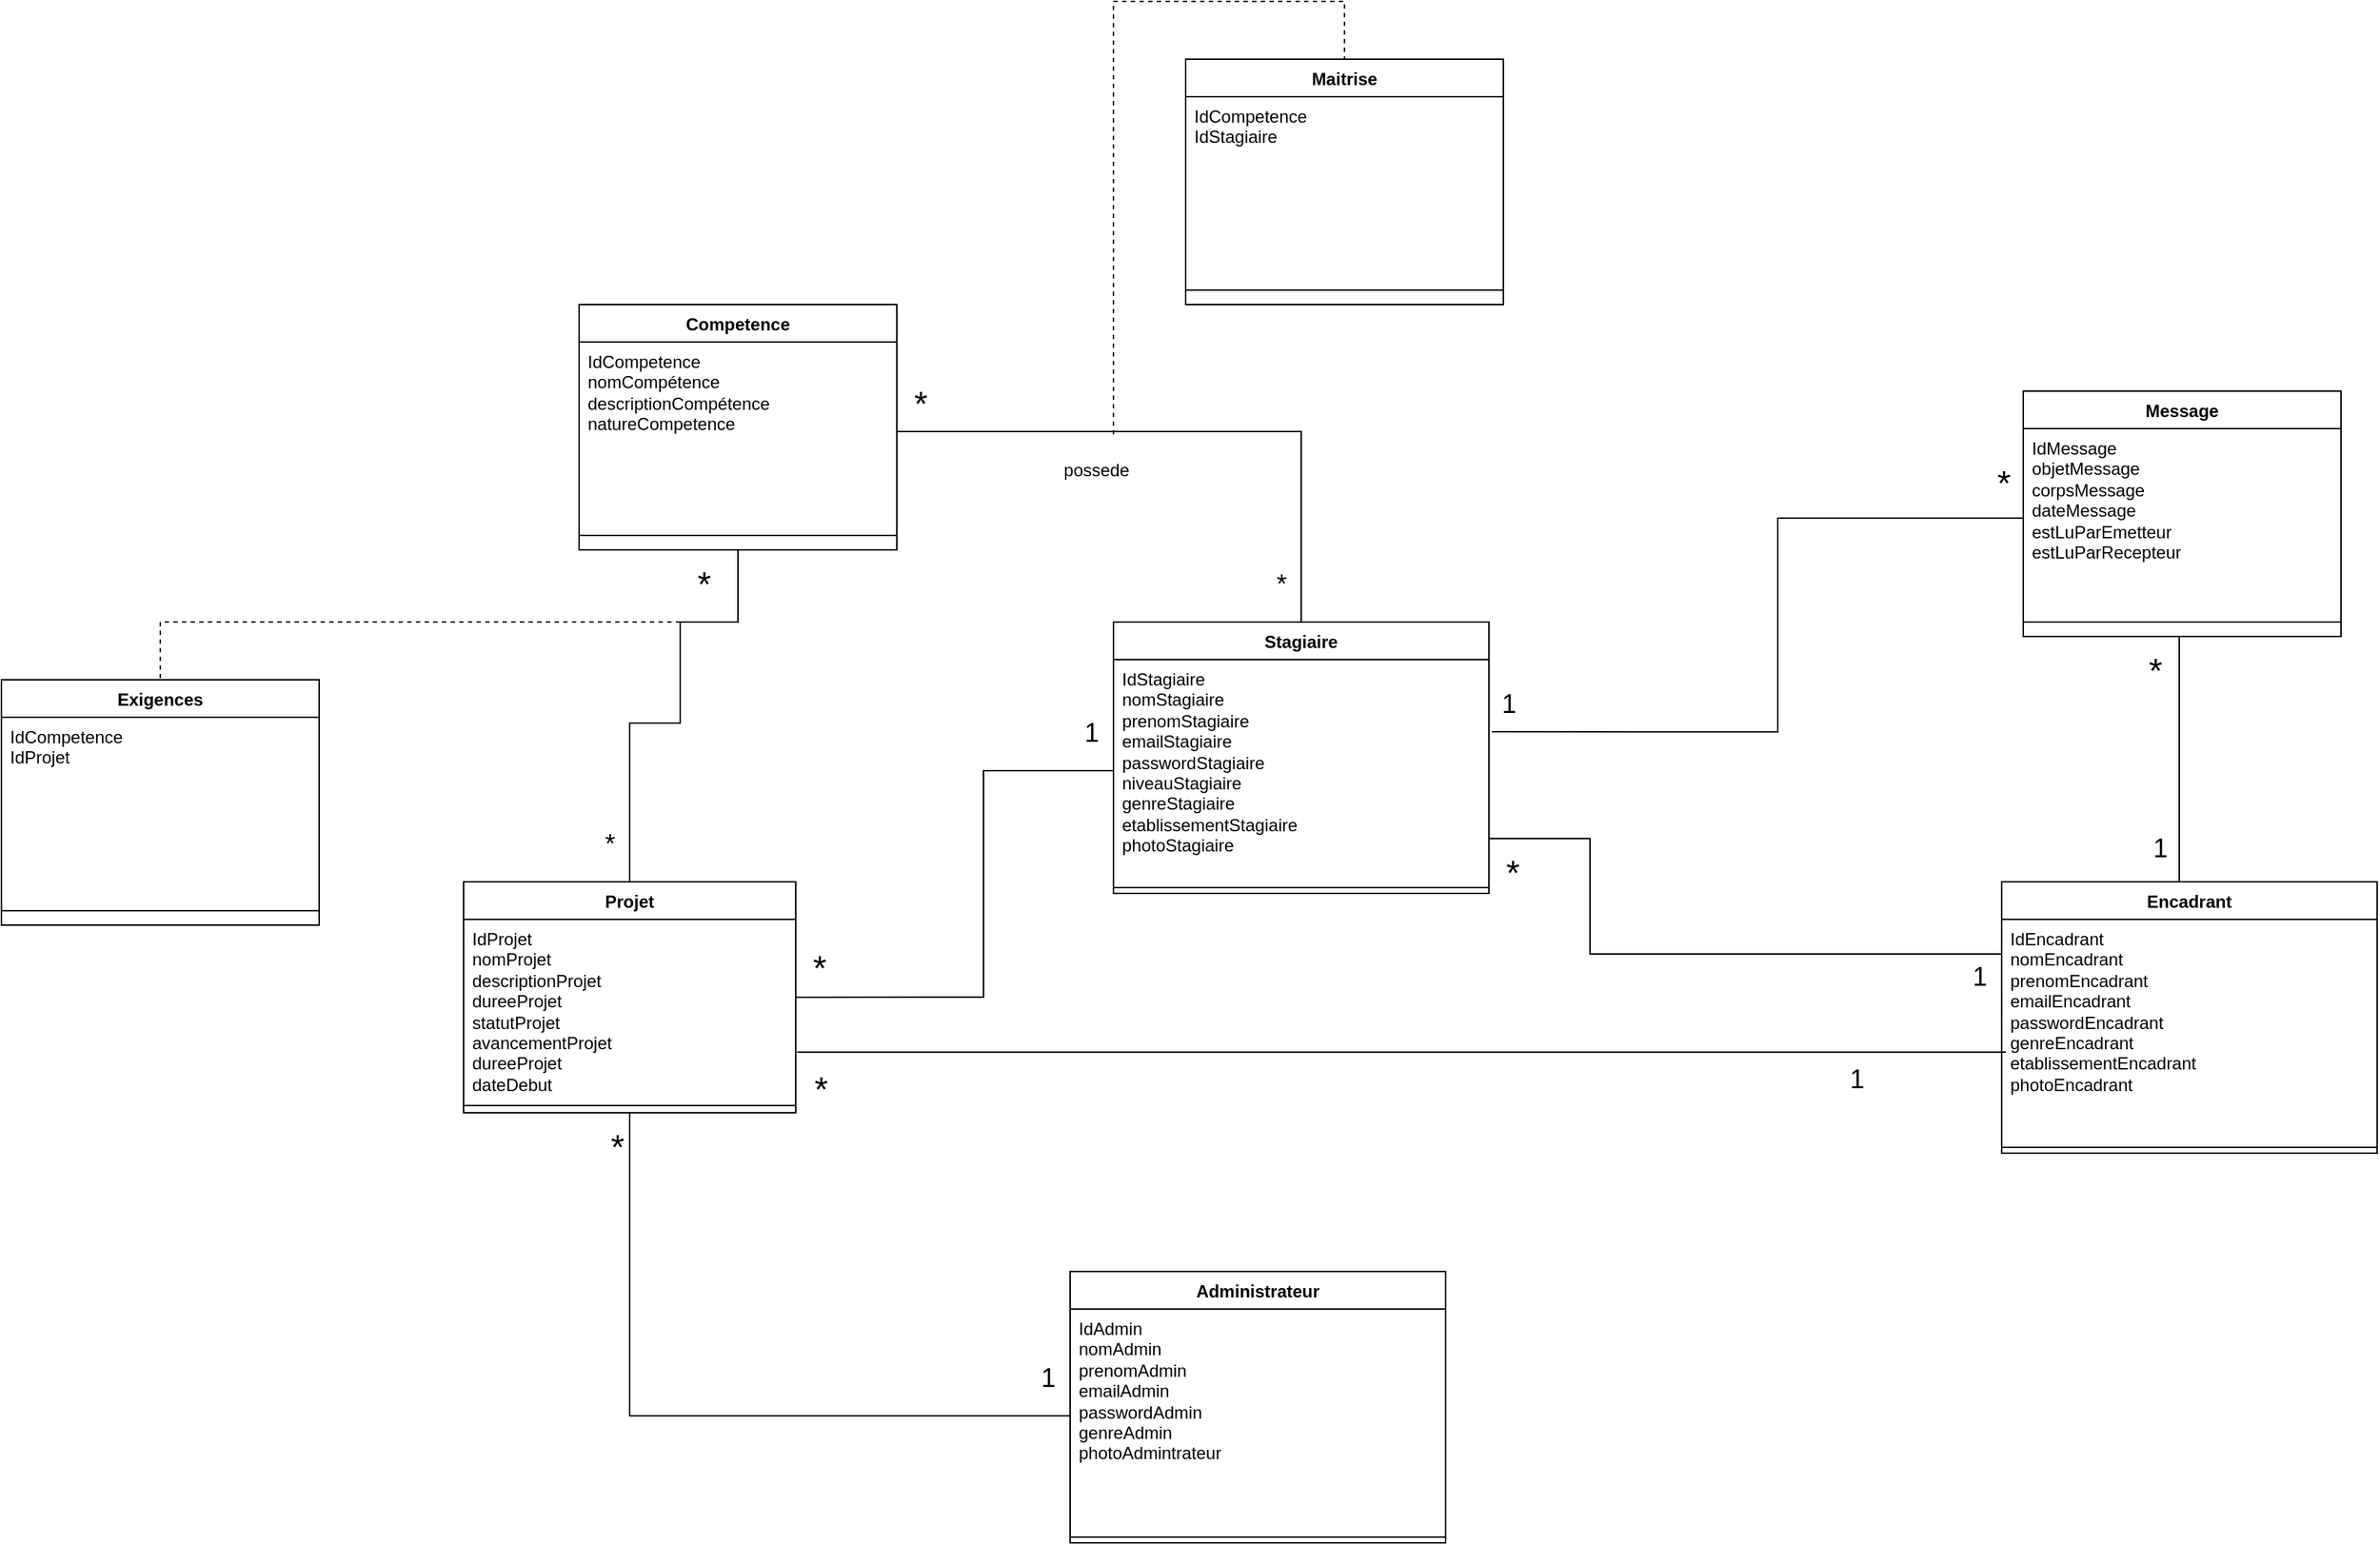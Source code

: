 <mxfile version="24.2.5" type="device">
  <diagram name="Page-1" id="nxwJs_rfq0aCapg2ysL9">
    <mxGraphModel dx="2670" dy="2068" grid="1" gridSize="10" guides="1" tooltips="1" connect="1" arrows="1" fold="1" page="1" pageScale="1" pageWidth="827" pageHeight="1169" math="0" shadow="0">
      <root>
        <mxCell id="0" />
        <mxCell id="1" parent="0" />
        <mxCell id="gajzyXbUtayVEoakoXY_-1" value="Stagiaire" style="swimlane;fontStyle=1;align=center;verticalAlign=top;childLayout=stackLayout;horizontal=1;startSize=26;horizontalStack=0;resizeParent=1;resizeParentMax=0;resizeLast=0;collapsible=1;marginBottom=0;whiteSpace=wrap;html=1;" parent="1" vertex="1">
          <mxGeometry x="40" y="-120" width="260" height="188" as="geometry" />
        </mxCell>
        <mxCell id="gajzyXbUtayVEoakoXY_-2" value="IdStagiaire&lt;br&gt;nomStagiaire&lt;br&gt;prenomStagiaire&lt;br&gt;emailStagiaire&lt;br&gt;passwordStagiaire&lt;br&gt;niveauStagiaire&lt;br&gt;genreStagiaire&lt;br&gt;etablissementStagiaire&lt;br&gt;photoStagiaire&lt;br&gt;&lt;div&gt;&lt;br&gt;&lt;/div&gt;" style="text;strokeColor=none;fillColor=none;align=left;verticalAlign=top;spacingLeft=4;spacingRight=4;overflow=hidden;rotatable=0;points=[[0,0.5],[1,0.5]];portConstraint=eastwest;whiteSpace=wrap;html=1;" parent="gajzyXbUtayVEoakoXY_-1" vertex="1">
          <mxGeometry y="26" width="260" height="154" as="geometry" />
        </mxCell>
        <mxCell id="gajzyXbUtayVEoakoXY_-3" value="" style="line;strokeWidth=1;fillColor=none;align=left;verticalAlign=middle;spacingTop=-1;spacingLeft=3;spacingRight=3;rotatable=0;labelPosition=right;points=[];portConstraint=eastwest;strokeColor=inherit;" parent="gajzyXbUtayVEoakoXY_-1" vertex="1">
          <mxGeometry y="180" width="260" height="8" as="geometry" />
        </mxCell>
        <mxCell id="gajzyXbUtayVEoakoXY_-10" value="Administrateur" style="swimlane;fontStyle=1;align=center;verticalAlign=top;childLayout=stackLayout;horizontal=1;startSize=26;horizontalStack=0;resizeParent=1;resizeParentMax=0;resizeLast=0;collapsible=1;marginBottom=0;whiteSpace=wrap;html=1;" parent="1" vertex="1">
          <mxGeometry x="10" y="330" width="260" height="188" as="geometry" />
        </mxCell>
        <mxCell id="gajzyXbUtayVEoakoXY_-11" value="IdAdmin&lt;br&gt;nomAdmin&lt;br&gt;prenomAdmin&lt;br&gt;emailAdmin&lt;br&gt;passwordAdmin&lt;br&gt;genreAdmin&lt;div&gt;photoAdmintrateur&lt;/div&gt;" style="text;strokeColor=none;fillColor=none;align=left;verticalAlign=top;spacingLeft=4;spacingRight=4;overflow=hidden;rotatable=0;points=[[0,0.5],[1,0.5]];portConstraint=eastwest;whiteSpace=wrap;html=1;" parent="gajzyXbUtayVEoakoXY_-10" vertex="1">
          <mxGeometry y="26" width="260" height="154" as="geometry" />
        </mxCell>
        <mxCell id="gajzyXbUtayVEoakoXY_-12" value="" style="line;strokeWidth=1;fillColor=none;align=left;verticalAlign=middle;spacingTop=-1;spacingLeft=3;spacingRight=3;rotatable=0;labelPosition=right;points=[];portConstraint=eastwest;strokeColor=inherit;" parent="gajzyXbUtayVEoakoXY_-10" vertex="1">
          <mxGeometry y="180" width="260" height="8" as="geometry" />
        </mxCell>
        <mxCell id="BcpqbTpUYO6oV_0_3oqe-4" value="Encadrant" style="swimlane;fontStyle=1;align=center;verticalAlign=top;childLayout=stackLayout;horizontal=1;startSize=26;horizontalStack=0;resizeParent=1;resizeParentMax=0;resizeLast=0;collapsible=1;marginBottom=0;whiteSpace=wrap;html=1;" parent="1" vertex="1">
          <mxGeometry x="655.04" y="60" width="260" height="188" as="geometry" />
        </mxCell>
        <mxCell id="BcpqbTpUYO6oV_0_3oqe-5" value="IdEncadrant&lt;br&gt;nomEncadrant&lt;br&gt;prenomEncadrant&lt;br&gt;emailEncadrant&lt;br&gt;passwordEncadrant&lt;br&gt;genreEncadrant&lt;br&gt;etablissementEncadrant&lt;br&gt;photoEncadrant" style="text;strokeColor=none;fillColor=none;align=left;verticalAlign=top;spacingLeft=4;spacingRight=4;overflow=hidden;rotatable=0;points=[[0,0.5],[1,0.5]];portConstraint=eastwest;whiteSpace=wrap;html=1;" parent="BcpqbTpUYO6oV_0_3oqe-4" vertex="1">
          <mxGeometry y="26" width="260" height="154" as="geometry" />
        </mxCell>
        <mxCell id="BcpqbTpUYO6oV_0_3oqe-6" value="" style="line;strokeWidth=1;fillColor=none;align=left;verticalAlign=middle;spacingTop=-1;spacingLeft=3;spacingRight=3;rotatable=0;labelPosition=right;points=[];portConstraint=eastwest;strokeColor=inherit;" parent="BcpqbTpUYO6oV_0_3oqe-4" vertex="1">
          <mxGeometry y="180" width="260" height="8" as="geometry" />
        </mxCell>
        <mxCell id="BcpqbTpUYO6oV_0_3oqe-7" value="Projet" style="swimlane;fontStyle=1;align=center;verticalAlign=top;childLayout=stackLayout;horizontal=1;startSize=26;horizontalStack=0;resizeParent=1;resizeParentMax=0;resizeLast=0;collapsible=1;marginBottom=0;whiteSpace=wrap;html=1;" parent="1" vertex="1">
          <mxGeometry x="-410" y="60" width="230" height="160" as="geometry" />
        </mxCell>
        <mxCell id="BcpqbTpUYO6oV_0_3oqe-8" value="&lt;div&gt;&lt;span style=&quot;background-color: initial;&quot;&gt;IdProjet&lt;/span&gt;&lt;/div&gt;&lt;div&gt;&lt;span style=&quot;background-color: initial;&quot;&gt;nomProjet&lt;/span&gt;&lt;br&gt;&lt;/div&gt;&lt;div&gt;descriptionProjet&lt;/div&gt;&lt;div&gt;&lt;span style=&quot;background-color: initial;&quot;&gt;dureeProjet&lt;/span&gt;&lt;/div&gt;&lt;div&gt;statutProjet&lt;/div&gt;&lt;div&gt;avancementProjet&lt;/div&gt;&lt;div&gt;dureeProjet&lt;/div&gt;&lt;div&gt;dateDebut&lt;/div&gt;" style="text;strokeColor=none;fillColor=none;align=left;verticalAlign=top;spacingLeft=4;spacingRight=4;overflow=hidden;rotatable=0;points=[[0,0.5],[1,0.5]];portConstraint=eastwest;whiteSpace=wrap;html=1;" parent="BcpqbTpUYO6oV_0_3oqe-7" vertex="1">
          <mxGeometry y="26" width="230" height="124" as="geometry" />
        </mxCell>
        <mxCell id="BcpqbTpUYO6oV_0_3oqe-9" value="" style="line;strokeWidth=1;fillColor=none;align=left;verticalAlign=middle;spacingTop=-1;spacingLeft=3;spacingRight=3;rotatable=0;labelPosition=right;points=[];portConstraint=eastwest;strokeColor=inherit;" parent="BcpqbTpUYO6oV_0_3oqe-7" vertex="1">
          <mxGeometry y="150" width="230" height="10" as="geometry" />
        </mxCell>
        <mxCell id="BcpqbTpUYO6oV_0_3oqe-13" value="Message" style="swimlane;fontStyle=1;align=center;verticalAlign=top;childLayout=stackLayout;horizontal=1;startSize=26;horizontalStack=0;resizeParent=1;resizeParentMax=0;resizeLast=0;collapsible=1;marginBottom=0;whiteSpace=wrap;html=1;" parent="1" vertex="1">
          <mxGeometry x="670" y="-280" width="220" height="170" as="geometry" />
        </mxCell>
        <mxCell id="BcpqbTpUYO6oV_0_3oqe-14" value="&lt;div&gt;&lt;span style=&quot;background-color: initial;&quot;&gt;IdMessage&lt;/span&gt;&lt;/div&gt;&lt;div&gt;objetMessage&lt;/div&gt;&lt;div&gt;corpsMessage&lt;/div&gt;&lt;div&gt;dateMessage&lt;/div&gt;&lt;div&gt;estLuParEmetteur&lt;/div&gt;&lt;div&gt;estLuParRecepteur&lt;/div&gt;&lt;div&gt;&lt;br&gt;&lt;/div&gt;" style="text;strokeColor=none;fillColor=none;align=left;verticalAlign=top;spacingLeft=4;spacingRight=4;overflow=hidden;rotatable=0;points=[[0,0.5],[1,0.5]];portConstraint=eastwest;whiteSpace=wrap;html=1;" parent="BcpqbTpUYO6oV_0_3oqe-13" vertex="1">
          <mxGeometry y="26" width="220" height="124" as="geometry" />
        </mxCell>
        <mxCell id="BcpqbTpUYO6oV_0_3oqe-15" value="" style="line;strokeWidth=1;fillColor=none;align=left;verticalAlign=middle;spacingTop=-1;spacingLeft=3;spacingRight=3;rotatable=0;labelPosition=right;points=[];portConstraint=eastwest;strokeColor=inherit;" parent="BcpqbTpUYO6oV_0_3oqe-13" vertex="1">
          <mxGeometry y="150" width="220" height="20" as="geometry" />
        </mxCell>
        <mxCell id="BcpqbTpUYO6oV_0_3oqe-17" value="" style="endArrow=none;html=1;edgeStyle=orthogonalEdgeStyle;rounded=0;entryX=0;entryY=0.435;entryDx=0;entryDy=0;entryPerimeter=0;exitX=1;exitY=0.5;exitDx=0;exitDy=0;" parent="1" source="gajzyXbUtayVEoakoXY_-2" target="BcpqbTpUYO6oV_0_3oqe-5" edge="1">
          <mxGeometry relative="1" as="geometry">
            <mxPoint x="270" y="163.5" as="sourcePoint" />
            <mxPoint x="430" y="163.5" as="targetPoint" />
            <Array as="points">
              <mxPoint x="300" y="30" />
              <mxPoint x="370" y="30" />
              <mxPoint x="370" y="110" />
              <mxPoint x="655" y="110" />
            </Array>
          </mxGeometry>
        </mxCell>
        <mxCell id="BcpqbTpUYO6oV_0_3oqe-18" value="&lt;font style=&quot;font-size: 24px;&quot;&gt;*&lt;/font&gt;" style="edgeLabel;resizable=0;html=1;align=left;verticalAlign=bottom;" parent="BcpqbTpUYO6oV_0_3oqe-17" connectable="0" vertex="1">
          <mxGeometry x="-1" relative="1" as="geometry">
            <mxPoint x="10" y="87" as="offset" />
          </mxGeometry>
        </mxCell>
        <mxCell id="BcpqbTpUYO6oV_0_3oqe-19" value="&lt;font style=&quot;font-size: 18px;&quot;&gt;1&lt;/font&gt;" style="edgeLabel;resizable=0;html=1;align=right;verticalAlign=bottom;" parent="BcpqbTpUYO6oV_0_3oqe-17" connectable="0" vertex="1">
          <mxGeometry x="1" relative="1" as="geometry">
            <mxPoint x="-10" y="-13" as="offset" />
          </mxGeometry>
        </mxCell>
        <mxCell id="BcpqbTpUYO6oV_0_3oqe-26" value="" style="endArrow=none;html=1;edgeStyle=orthogonalEdgeStyle;rounded=0;exitX=1;exitY=0.435;exitDx=0;exitDy=0;entryX=0;entryY=0.5;entryDx=0;entryDy=0;exitPerimeter=0;" parent="1" source="BcpqbTpUYO6oV_0_3oqe-8" target="gajzyXbUtayVEoakoXY_-2" edge="1">
          <mxGeometry relative="1" as="geometry">
            <mxPoint x="-170" y="140" as="sourcePoint" />
            <mxPoint x="150" y="140" as="targetPoint" />
            <Array as="points">
              <mxPoint x="-50" y="140" />
              <mxPoint x="-50" y="-17" />
            </Array>
          </mxGeometry>
        </mxCell>
        <mxCell id="BcpqbTpUYO6oV_0_3oqe-27" value="&lt;font style=&quot;font-size: 24px;&quot;&gt;*&lt;/font&gt;" style="edgeLabel;resizable=0;html=1;align=left;verticalAlign=bottom;" parent="BcpqbTpUYO6oV_0_3oqe-26" connectable="0" vertex="1">
          <mxGeometry x="-1" relative="1" as="geometry">
            <mxPoint x="10" y="-3" as="offset" />
          </mxGeometry>
        </mxCell>
        <mxCell id="BcpqbTpUYO6oV_0_3oqe-28" value="&lt;font style=&quot;font-size: 18px;&quot;&gt;1&lt;/font&gt;" style="edgeLabel;resizable=0;html=1;align=right;verticalAlign=bottom;" parent="BcpqbTpUYO6oV_0_3oqe-26" connectable="0" vertex="1">
          <mxGeometry x="1" relative="1" as="geometry">
            <mxPoint x="-10" y="-13" as="offset" />
          </mxGeometry>
        </mxCell>
        <mxCell id="BcpqbTpUYO6oV_0_3oqe-29" value="" style="endArrow=none;html=1;edgeStyle=orthogonalEdgeStyle;rounded=0;entryX=0;entryY=0.5;entryDx=0;entryDy=0;exitX=1.008;exitY=0.325;exitDx=0;exitDy=0;exitPerimeter=0;" parent="1" source="gajzyXbUtayVEoakoXY_-2" target="BcpqbTpUYO6oV_0_3oqe-14" edge="1">
          <mxGeometry relative="1" as="geometry">
            <mxPoint x="340" y="-200" as="sourcePoint" />
            <mxPoint x="660" y="-50" as="targetPoint" />
            <Array as="points">
              <mxPoint x="500" y="-44" />
              <mxPoint x="500" y="-192" />
            </Array>
          </mxGeometry>
        </mxCell>
        <mxCell id="BcpqbTpUYO6oV_0_3oqe-30" value="&lt;font style=&quot;font-size: 24px;&quot;&gt;*&lt;/font&gt;" style="edgeLabel;resizable=0;html=1;align=left;verticalAlign=bottom;" parent="BcpqbTpUYO6oV_0_3oqe-29" connectable="0" vertex="1">
          <mxGeometry x="-1" relative="1" as="geometry">
            <mxPoint x="348" y="-156" as="offset" />
          </mxGeometry>
        </mxCell>
        <mxCell id="BcpqbTpUYO6oV_0_3oqe-31" value="&lt;font style=&quot;font-size: 18px;&quot;&gt;1&lt;/font&gt;" style="edgeLabel;resizable=0;html=1;align=right;verticalAlign=bottom;" parent="BcpqbTpUYO6oV_0_3oqe-29" connectable="0" vertex="1">
          <mxGeometry x="1" relative="1" as="geometry">
            <mxPoint x="-350" y="142" as="offset" />
          </mxGeometry>
        </mxCell>
        <mxCell id="BcpqbTpUYO6oV_0_3oqe-32" value="" style="endArrow=none;html=1;edgeStyle=orthogonalEdgeStyle;rounded=0;exitX=0.5;exitY=0;exitDx=0;exitDy=0;" parent="1" source="BcpqbTpUYO6oV_0_3oqe-4" edge="1">
          <mxGeometry relative="1" as="geometry">
            <mxPoint x="580" y="38" as="sourcePoint" />
            <mxPoint x="778" y="-110" as="targetPoint" />
            <Array as="points">
              <mxPoint x="778" y="60" />
            </Array>
          </mxGeometry>
        </mxCell>
        <mxCell id="BcpqbTpUYO6oV_0_3oqe-33" value="&lt;font style=&quot;font-size: 24px;&quot;&gt;*&lt;/font&gt;" style="edgeLabel;resizable=0;html=1;align=left;verticalAlign=bottom;" parent="BcpqbTpUYO6oV_0_3oqe-32" connectable="0" vertex="1">
          <mxGeometry x="-1" relative="1" as="geometry">
            <mxPoint x="-30" y="-130" as="offset" />
          </mxGeometry>
        </mxCell>
        <mxCell id="BcpqbTpUYO6oV_0_3oqe-34" value="&lt;font style=&quot;font-size: 18px;&quot;&gt;1&lt;/font&gt;" style="edgeLabel;resizable=0;html=1;align=right;verticalAlign=bottom;" parent="BcpqbTpUYO6oV_0_3oqe-32" connectable="0" vertex="1">
          <mxGeometry x="1" relative="1" as="geometry">
            <mxPoint x="-8" y="160" as="offset" />
          </mxGeometry>
        </mxCell>
        <mxCell id="BcpqbTpUYO6oV_0_3oqe-35" value="" style="endArrow=none;html=1;edgeStyle=orthogonalEdgeStyle;rounded=0;exitX=1.004;exitY=0.742;exitDx=0;exitDy=0;exitPerimeter=0;" parent="1" source="BcpqbTpUYO6oV_0_3oqe-8" edge="1">
          <mxGeometry relative="1" as="geometry">
            <mxPoint x="190" y="80" as="sourcePoint" />
            <mxPoint x="570" y="178" as="targetPoint" />
            <Array as="points">
              <mxPoint x="658" y="178" />
            </Array>
          </mxGeometry>
        </mxCell>
        <mxCell id="BcpqbTpUYO6oV_0_3oqe-36" value="&lt;font style=&quot;font-size: 24px;&quot;&gt;*&lt;/font&gt;" style="edgeLabel;resizable=0;html=1;align=left;verticalAlign=bottom;" parent="BcpqbTpUYO6oV_0_3oqe-35" connectable="0" vertex="1">
          <mxGeometry x="-1" relative="1" as="geometry">
            <mxPoint x="10" y="42" as="offset" />
          </mxGeometry>
        </mxCell>
        <mxCell id="BcpqbTpUYO6oV_0_3oqe-37" value="&lt;font style=&quot;font-size: 18px;&quot;&gt;1&lt;/font&gt;" style="edgeLabel;resizable=0;html=1;align=right;verticalAlign=bottom;" parent="BcpqbTpUYO6oV_0_3oqe-35" connectable="0" vertex="1">
          <mxGeometry x="1" relative="1" as="geometry">
            <mxPoint x="-10" y="32" as="offset" />
          </mxGeometry>
        </mxCell>
        <mxCell id="BcpqbTpUYO6oV_0_3oqe-39" value="" style="endArrow=none;html=1;edgeStyle=orthogonalEdgeStyle;rounded=0;exitX=0.5;exitY=1;exitDx=0;exitDy=0;" parent="1" source="BcpqbTpUYO6oV_0_3oqe-7" edge="1">
          <mxGeometry relative="1" as="geometry">
            <mxPoint x="-340" y="250" as="sourcePoint" />
            <mxPoint x="10" y="430" as="targetPoint" />
            <Array as="points">
              <mxPoint x="-295" y="430" />
            </Array>
          </mxGeometry>
        </mxCell>
        <mxCell id="BcpqbTpUYO6oV_0_3oqe-40" value="&lt;font style=&quot;font-size: 24px;&quot;&gt;*&lt;/font&gt;" style="edgeLabel;resizable=0;html=1;align=left;verticalAlign=bottom;" parent="BcpqbTpUYO6oV_0_3oqe-39" connectable="0" vertex="1">
          <mxGeometry x="-1" relative="1" as="geometry">
            <mxPoint x="-15" y="40" as="offset" />
          </mxGeometry>
        </mxCell>
        <mxCell id="BcpqbTpUYO6oV_0_3oqe-41" value="&lt;font style=&quot;font-size: 18px;&quot;&gt;1&lt;/font&gt;" style="edgeLabel;resizable=0;html=1;align=right;verticalAlign=bottom;" parent="BcpqbTpUYO6oV_0_3oqe-39" connectable="0" vertex="1">
          <mxGeometry x="1" relative="1" as="geometry">
            <mxPoint x="-10" y="-13" as="offset" />
          </mxGeometry>
        </mxCell>
        <mxCell id="6mHM_TVYmNwVWkU9lLjZ-1" value="Competence" style="swimlane;fontStyle=1;align=center;verticalAlign=top;childLayout=stackLayout;horizontal=1;startSize=26;horizontalStack=0;resizeParent=1;resizeParentMax=0;resizeLast=0;collapsible=1;marginBottom=0;whiteSpace=wrap;html=1;" parent="1" vertex="1">
          <mxGeometry x="-330" y="-340" width="220" height="170" as="geometry" />
        </mxCell>
        <mxCell id="6mHM_TVYmNwVWkU9lLjZ-2" value="&lt;div&gt;&lt;span style=&quot;background-color: initial;&quot;&gt;IdCompetence&lt;/span&gt;&lt;/div&gt;&lt;div&gt;&lt;span style=&quot;background-color: initial;&quot;&gt;nomCompétence&lt;/span&gt;&lt;br&gt;&lt;/div&gt;&lt;div&gt;descriptionCompétence&lt;/div&gt;&lt;div&gt;natureCompetence&amp;nbsp;&lt;/div&gt;&lt;div&gt;&lt;br&gt;&lt;/div&gt;" style="text;strokeColor=none;fillColor=none;align=left;verticalAlign=top;spacingLeft=4;spacingRight=4;overflow=hidden;rotatable=0;points=[[0,0.5],[1,0.5]];portConstraint=eastwest;whiteSpace=wrap;html=1;" parent="6mHM_TVYmNwVWkU9lLjZ-1" vertex="1">
          <mxGeometry y="26" width="220" height="124" as="geometry" />
        </mxCell>
        <mxCell id="6mHM_TVYmNwVWkU9lLjZ-3" value="" style="line;strokeWidth=1;fillColor=none;align=left;verticalAlign=middle;spacingTop=-1;spacingLeft=3;spacingRight=3;rotatable=0;labelPosition=right;points=[];portConstraint=eastwest;strokeColor=inherit;" parent="6mHM_TVYmNwVWkU9lLjZ-1" vertex="1">
          <mxGeometry y="150" width="220" height="20" as="geometry" />
        </mxCell>
        <mxCell id="6mHM_TVYmNwVWkU9lLjZ-4" value="" style="endArrow=none;html=1;edgeStyle=orthogonalEdgeStyle;rounded=0;exitX=1;exitY=0.5;exitDx=0;exitDy=0;entryX=0.5;entryY=0;entryDx=0;entryDy=0;" parent="1" source="6mHM_TVYmNwVWkU9lLjZ-2" target="gajzyXbUtayVEoakoXY_-1" edge="1">
          <mxGeometry relative="1" as="geometry">
            <mxPoint x="-120" y="-93" as="sourcePoint" />
            <mxPoint x="100" y="-250" as="targetPoint" />
            <Array as="points">
              <mxPoint x="170" y="-252" />
            </Array>
          </mxGeometry>
        </mxCell>
        <mxCell id="6mHM_TVYmNwVWkU9lLjZ-5" value="&lt;font style=&quot;font-size: 24px;&quot;&gt;*&lt;/font&gt;" style="edgeLabel;resizable=0;html=1;align=left;verticalAlign=bottom;" parent="6mHM_TVYmNwVWkU9lLjZ-4" connectable="0" vertex="1">
          <mxGeometry x="-1" relative="1" as="geometry">
            <mxPoint x="10" y="-3" as="offset" />
          </mxGeometry>
        </mxCell>
        <mxCell id="6mHM_TVYmNwVWkU9lLjZ-6" value="&lt;font style=&quot;font-size: 18px;&quot;&gt;*&lt;/font&gt;" style="edgeLabel;resizable=0;html=1;align=right;verticalAlign=bottom;" parent="6mHM_TVYmNwVWkU9lLjZ-4" connectable="0" vertex="1">
          <mxGeometry x="1" relative="1" as="geometry">
            <mxPoint x="-10" y="-13" as="offset" />
          </mxGeometry>
        </mxCell>
        <mxCell id="6mHM_TVYmNwVWkU9lLjZ-7" value="possede&amp;nbsp;" style="text;html=1;align=center;verticalAlign=middle;whiteSpace=wrap;rounded=0;" parent="1" vertex="1">
          <mxGeometry y="-240" width="60" height="30" as="geometry" />
        </mxCell>
        <mxCell id="6mHM_TVYmNwVWkU9lLjZ-8" value="" style="endArrow=none;html=1;edgeStyle=orthogonalEdgeStyle;rounded=0;exitX=0.5;exitY=1;exitDx=0;exitDy=0;entryX=0.5;entryY=0;entryDx=0;entryDy=0;" parent="1" source="6mHM_TVYmNwVWkU9lLjZ-1" target="BcpqbTpUYO6oV_0_3oqe-7" edge="1">
          <mxGeometry relative="1" as="geometry">
            <mxPoint x="-460" y="-120" as="sourcePoint" />
            <mxPoint x="-180" y="12" as="targetPoint" />
            <Array as="points">
              <mxPoint x="-220" y="-120" />
              <mxPoint x="-260" y="-120" />
              <mxPoint x="-260" y="-50" />
              <mxPoint x="-295" y="-50" />
            </Array>
          </mxGeometry>
        </mxCell>
        <mxCell id="6mHM_TVYmNwVWkU9lLjZ-9" value="&lt;font style=&quot;font-size: 24px;&quot;&gt;*&lt;/font&gt;" style="edgeLabel;resizable=0;html=1;align=left;verticalAlign=bottom;" parent="6mHM_TVYmNwVWkU9lLjZ-8" connectable="0" vertex="1">
          <mxGeometry x="-1" relative="1" as="geometry">
            <mxPoint x="-30" y="40" as="offset" />
          </mxGeometry>
        </mxCell>
        <mxCell id="6mHM_TVYmNwVWkU9lLjZ-10" value="&lt;font style=&quot;font-size: 18px;&quot;&gt;*&lt;/font&gt;" style="edgeLabel;resizable=0;html=1;align=right;verticalAlign=bottom;" parent="6mHM_TVYmNwVWkU9lLjZ-8" connectable="0" vertex="1">
          <mxGeometry x="1" relative="1" as="geometry">
            <mxPoint x="-10" y="-13" as="offset" />
          </mxGeometry>
        </mxCell>
        <mxCell id="joVI6vwqa-EJJeylYRgS-1" value="Maitrise" style="swimlane;fontStyle=1;align=center;verticalAlign=top;childLayout=stackLayout;horizontal=1;startSize=26;horizontalStack=0;resizeParent=1;resizeParentMax=0;resizeLast=0;collapsible=1;marginBottom=0;whiteSpace=wrap;html=1;" vertex="1" parent="1">
          <mxGeometry x="90" y="-510" width="220" height="170" as="geometry" />
        </mxCell>
        <mxCell id="joVI6vwqa-EJJeylYRgS-2" value="&lt;div&gt;&lt;span style=&quot;background-color: initial;&quot;&gt;IdCompetence&lt;/span&gt;&lt;/div&gt;&lt;div&gt;&lt;span style=&quot;background-color: initial;&quot;&gt;IdStagiaire&lt;/span&gt;&lt;br&gt;&lt;/div&gt;&lt;div&gt;&lt;br&gt;&lt;/div&gt;&lt;div&gt;&lt;br&gt;&lt;/div&gt;" style="text;strokeColor=none;fillColor=none;align=left;verticalAlign=top;spacingLeft=4;spacingRight=4;overflow=hidden;rotatable=0;points=[[0,0.5],[1,0.5]];portConstraint=eastwest;whiteSpace=wrap;html=1;" vertex="1" parent="joVI6vwqa-EJJeylYRgS-1">
          <mxGeometry y="26" width="220" height="124" as="geometry" />
        </mxCell>
        <mxCell id="joVI6vwqa-EJJeylYRgS-3" value="" style="line;strokeWidth=1;fillColor=none;align=left;verticalAlign=middle;spacingTop=-1;spacingLeft=3;spacingRight=3;rotatable=0;labelPosition=right;points=[];portConstraint=eastwest;strokeColor=inherit;" vertex="1" parent="joVI6vwqa-EJJeylYRgS-1">
          <mxGeometry y="150" width="220" height="20" as="geometry" />
        </mxCell>
        <mxCell id="joVI6vwqa-EJJeylYRgS-4" value="" style="endArrow=none;dashed=1;html=1;rounded=0;entryX=0.5;entryY=0;entryDx=0;entryDy=0;" edge="1" parent="1" target="joVI6vwqa-EJJeylYRgS-1">
          <mxGeometry width="50" height="50" relative="1" as="geometry">
            <mxPoint x="40" y="-250" as="sourcePoint" />
            <mxPoint x="150" y="-250" as="targetPoint" />
            <Array as="points">
              <mxPoint x="40" y="-550" />
              <mxPoint x="200" y="-550" />
            </Array>
          </mxGeometry>
        </mxCell>
        <mxCell id="joVI6vwqa-EJJeylYRgS-5" value="Exigences" style="swimlane;fontStyle=1;align=center;verticalAlign=top;childLayout=stackLayout;horizontal=1;startSize=26;horizontalStack=0;resizeParent=1;resizeParentMax=0;resizeLast=0;collapsible=1;marginBottom=0;whiteSpace=wrap;html=1;" vertex="1" parent="1">
          <mxGeometry x="-730" y="-80" width="220" height="170" as="geometry" />
        </mxCell>
        <mxCell id="joVI6vwqa-EJJeylYRgS-6" value="&lt;div&gt;&lt;span style=&quot;background-color: initial;&quot;&gt;IdCompetence&lt;/span&gt;&lt;/div&gt;&lt;div&gt;&lt;span style=&quot;background-color: initial;&quot;&gt;IdProjet&lt;/span&gt;&lt;br&gt;&lt;/div&gt;&lt;div&gt;&lt;br&gt;&lt;/div&gt;&lt;div&gt;&lt;br&gt;&lt;/div&gt;" style="text;strokeColor=none;fillColor=none;align=left;verticalAlign=top;spacingLeft=4;spacingRight=4;overflow=hidden;rotatable=0;points=[[0,0.5],[1,0.5]];portConstraint=eastwest;whiteSpace=wrap;html=1;" vertex="1" parent="joVI6vwqa-EJJeylYRgS-5">
          <mxGeometry y="26" width="220" height="124" as="geometry" />
        </mxCell>
        <mxCell id="joVI6vwqa-EJJeylYRgS-7" value="" style="line;strokeWidth=1;fillColor=none;align=left;verticalAlign=middle;spacingTop=-1;spacingLeft=3;spacingRight=3;rotatable=0;labelPosition=right;points=[];portConstraint=eastwest;strokeColor=inherit;" vertex="1" parent="joVI6vwqa-EJJeylYRgS-5">
          <mxGeometry y="150" width="220" height="20" as="geometry" />
        </mxCell>
        <mxCell id="joVI6vwqa-EJJeylYRgS-8" value="" style="endArrow=none;dashed=1;html=1;rounded=0;entryX=0.5;entryY=0;entryDx=0;entryDy=0;" edge="1" parent="1" target="joVI6vwqa-EJJeylYRgS-5">
          <mxGeometry width="50" height="50" relative="1" as="geometry">
            <mxPoint x="-260" y="-120" as="sourcePoint" />
            <mxPoint x="-573" y="50" as="targetPoint" />
            <Array as="points">
              <mxPoint x="-580" y="-120" />
              <mxPoint x="-620" y="-120" />
            </Array>
          </mxGeometry>
        </mxCell>
      </root>
    </mxGraphModel>
  </diagram>
</mxfile>
